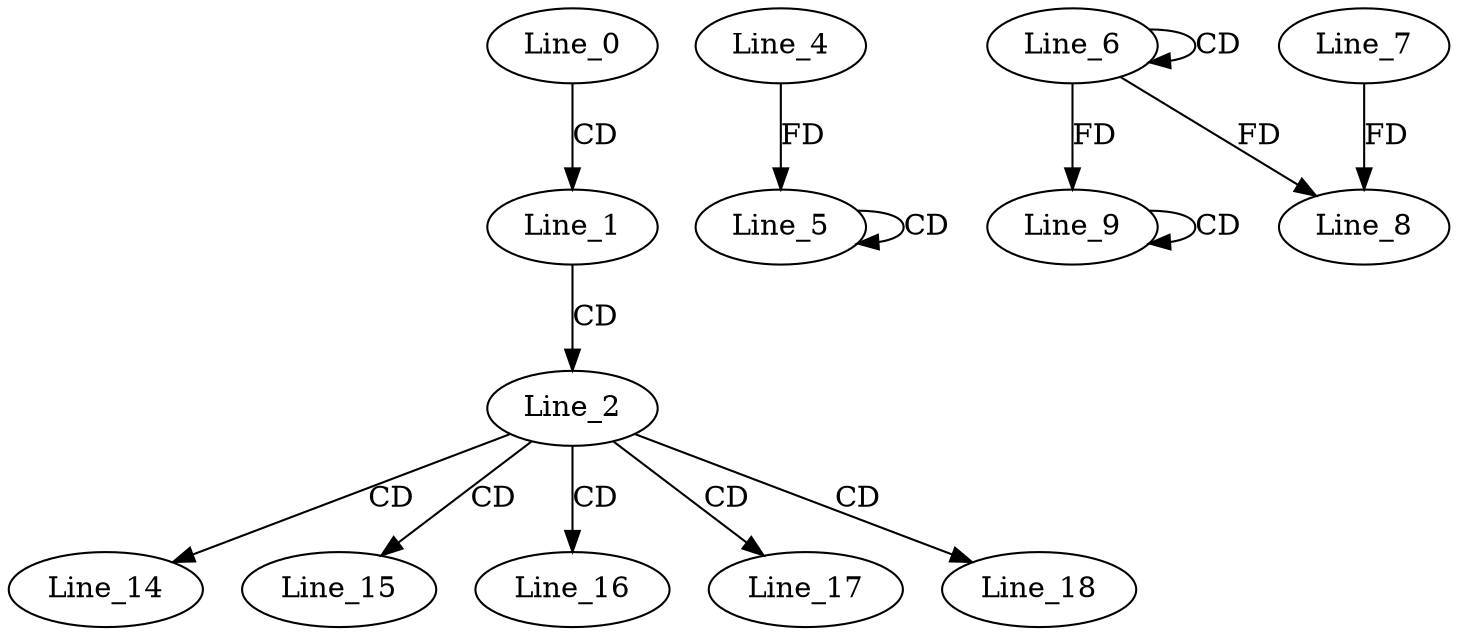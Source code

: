 digraph G {
  Line_0;
  Line_1;
  Line_2;
  Line_5;
  Line_5;
  Line_4;
  Line_6;
  Line_6;
  Line_7;
  Line_8;
  Line_8;
  Line_9;
  Line_9;
  Line_14;
  Line_15;
  Line_16;
  Line_17;
  Line_18;
  Line_0 -> Line_1 [ label="CD" ];
  Line_1 -> Line_2 [ label="CD" ];
  Line_5 -> Line_5 [ label="CD" ];
  Line_4 -> Line_5 [ label="FD" ];
  Line_6 -> Line_6 [ label="CD" ];
  Line_7 -> Line_8 [ label="FD" ];
  Line_6 -> Line_8 [ label="FD" ];
  Line_9 -> Line_9 [ label="CD" ];
  Line_6 -> Line_9 [ label="FD" ];
  Line_2 -> Line_14 [ label="CD" ];
  Line_2 -> Line_15 [ label="CD" ];
  Line_2 -> Line_16 [ label="CD" ];
  Line_2 -> Line_17 [ label="CD" ];
  Line_2 -> Line_18 [ label="CD" ];
}

